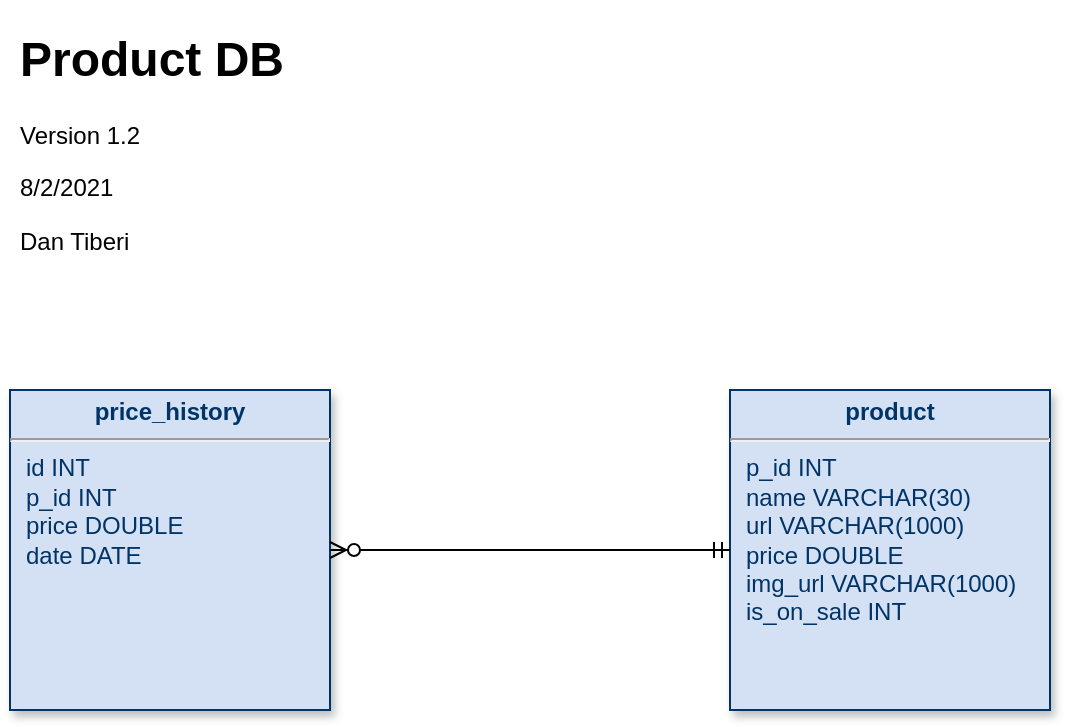 <mxfile version="14.9.3" type="device"><diagram name="Page-1" id="efa7a0a1-bf9b-a30e-e6df-94a7791c09e9"><mxGraphModel dx="782" dy="468" grid="1" gridSize="10" guides="1" tooltips="1" connect="1" arrows="1" fold="1" page="1" pageScale="1" pageWidth="826" pageHeight="1169" background="none" math="0" shadow="0"><root><mxCell id="0"/><mxCell id="1" parent="0"/><mxCell id="21" value="&lt;p style=&quot;margin: 4px 0px 0px ; text-align: center&quot;&gt;&lt;b&gt;product&lt;/b&gt;&lt;/p&gt;&lt;hr&gt;&lt;p style=&quot;margin: 0px ; margin-left: 8px&quot;&gt;p_id INT&lt;/p&gt;&lt;p style=&quot;margin: 0px ; margin-left: 8px&quot;&gt;name VARCHAR(30)&lt;/p&gt;&lt;p style=&quot;margin: 0px ; margin-left: 8px&quot;&gt;url VARCHAR(1000)&lt;/p&gt;&lt;p style=&quot;margin: 0px ; margin-left: 8px&quot;&gt;price DOUBLE&lt;/p&gt;&lt;p style=&quot;margin: 0px ; margin-left: 8px&quot;&gt;img_url VARCHAR(1000)&lt;/p&gt;&lt;p style=&quot;margin: 0px ; margin-left: 8px&quot;&gt;is_on_sale INT&lt;/p&gt;" style="verticalAlign=top;align=left;overflow=fill;fontSize=12;fontFamily=Helvetica;html=1;strokeColor=#003366;shadow=1;fillColor=#D4E1F5;fontColor=#003366" parent="1" vertex="1"><mxGeometry x="480" y="505.0" width="160" height="160" as="geometry"/></mxCell><mxCell id="Hvqc62_-DPDoJlrZmDQs-114" value="&lt;p style=&quot;margin: 4px 0px 0px ; text-align: center&quot;&gt;&lt;b&gt;price_history&lt;/b&gt;&lt;/p&gt;&lt;hr&gt;&lt;p style=&quot;margin: 0px ; margin-left: 8px&quot;&gt;id INT&lt;/p&gt;&lt;p style=&quot;margin: 0px ; margin-left: 8px&quot;&gt;p_id INT&lt;/p&gt;&lt;p style=&quot;margin: 0px ; margin-left: 8px&quot;&gt;price DOUBLE&lt;/p&gt;&lt;p style=&quot;margin: 0px ; margin-left: 8px&quot;&gt;date DATE&lt;/p&gt;&lt;p style=&quot;margin: 0px ; margin-left: 8px&quot;&gt;&lt;br&gt;&lt;/p&gt;" style="verticalAlign=top;align=left;overflow=fill;fontSize=12;fontFamily=Helvetica;html=1;strokeColor=#003366;shadow=1;fillColor=#D4E1F5;fontColor=#003366" parent="1" vertex="1"><mxGeometry x="120" y="505.0" width="160" height="160" as="geometry"/></mxCell><mxCell id="Hvqc62_-DPDoJlrZmDQs-115" value="" style="edgeStyle=entityRelationEdgeStyle;fontSize=12;html=1;endArrow=ERzeroToMany;startArrow=ERmandOne;exitX=0;exitY=0.5;exitDx=0;exitDy=0;entryX=1;entryY=0.5;entryDx=0;entryDy=0;" parent="1" source="21" target="Hvqc62_-DPDoJlrZmDQs-114" edge="1"><mxGeometry width="100" height="100" relative="1" as="geometry"><mxPoint x="340" y="460" as="sourcePoint"/><mxPoint x="440" y="360" as="targetPoint"/></mxGeometry></mxCell><mxCell id="Hvqc62_-DPDoJlrZmDQs-117" value="&lt;h1&gt;Product DB&lt;/h1&gt;&lt;p&gt;Version 1.2&lt;/p&gt;&lt;p&gt;8/2/2021&lt;/p&gt;&lt;p&gt;Dan Tiberi&lt;/p&gt;" style="text;html=1;strokeColor=none;fillColor=none;spacing=5;spacingTop=-20;whiteSpace=wrap;overflow=hidden;rounded=0;" parent="1" vertex="1"><mxGeometry x="120" y="320" width="190" height="120" as="geometry"/></mxCell></root></mxGraphModel></diagram></mxfile>